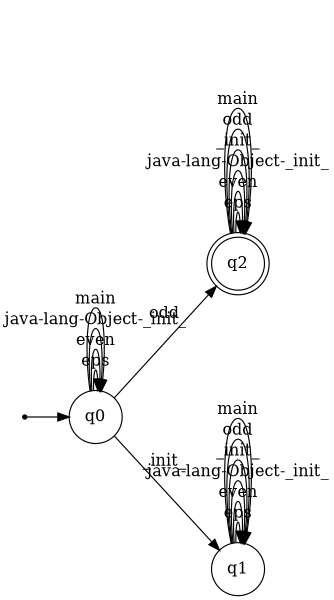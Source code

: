 digraph G {
	size = "4,4";
	rankdir = LR
	node [shape = doublecircle]; q2;
	node [shape = point]; point_q0;
	node [shape = circle];
	 point_q0 -> q0
	q0 -> q0[label="eps"]
	q0 -> q0[label="even"]
	q0 -> q0[label="java-lang-Object-_init_"]
	q0 -> q1[label="_init_"]
	q1 -> q1[label="eps"]
	q1 -> q1[label="even"]
	q1 -> q1[label="java-lang-Object-_init_"]
	q1 -> q1[label="_init_"]
	q1 -> q1[label="odd"]
	q0 -> q2[label="odd"]
	q2 -> q2[label="eps"]
	q2 -> q2[label="even"]
	q2 -> q2[label="java-lang-Object-_init_"]
	q2 -> q2[label="_init_"]
	q2 -> q2[label="odd"]
	q0 -> q0[label="main"]
	q1 -> q1[label="main"]
	q2 -> q2[label="main"]
}
